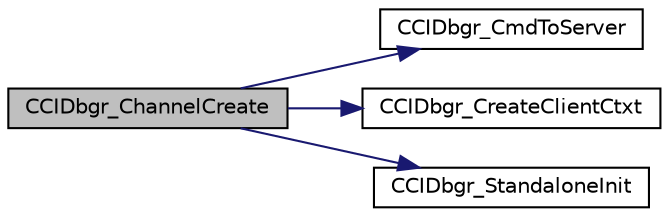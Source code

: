 digraph "CCIDbgr_ChannelCreate"
{
 // LATEX_PDF_SIZE
  edge [fontname="Helvetica",fontsize="10",labelfontname="Helvetica",labelfontsize="10"];
  node [fontname="Helvetica",fontsize="10",shape=record];
  rankdir="LR";
  Node1 [label="CCIDbgr_ChannelCreate",height=0.2,width=0.4,color="black", fillcolor="grey75", style="filled", fontcolor="black",tooltip=" "];
  Node1 -> Node2 [color="midnightblue",fontsize="10",style="solid"];
  Node2 [label="CCIDbgr_CmdToServer",height=0.2,width=0.4,color="black", fillcolor="white", style="filled",URL="$qcx__ccidbgr_8c.html#a26b31ac5b6c8f6ff5952fa289e25e850",tooltip=" "];
  Node1 -> Node3 [color="midnightblue",fontsize="10",style="solid"];
  Node3 [label="CCIDbgr_CreateClientCtxt",height=0.2,width=0.4,color="black", fillcolor="white", style="filled",URL="$qcx__ccidbgr_8c.html#ad4f20b2b1c9b20a63d9d503336b02b7e",tooltip=" "];
  Node1 -> Node4 [color="midnightblue",fontsize="10",style="solid"];
  Node4 [label="CCIDbgr_StandaloneInit",height=0.2,width=0.4,color="black", fillcolor="white", style="filled",URL="$qcx__ccidbgr_8c.html#ab63aa690412bd6a35b9e21d706d0ef06",tooltip=" "];
}
